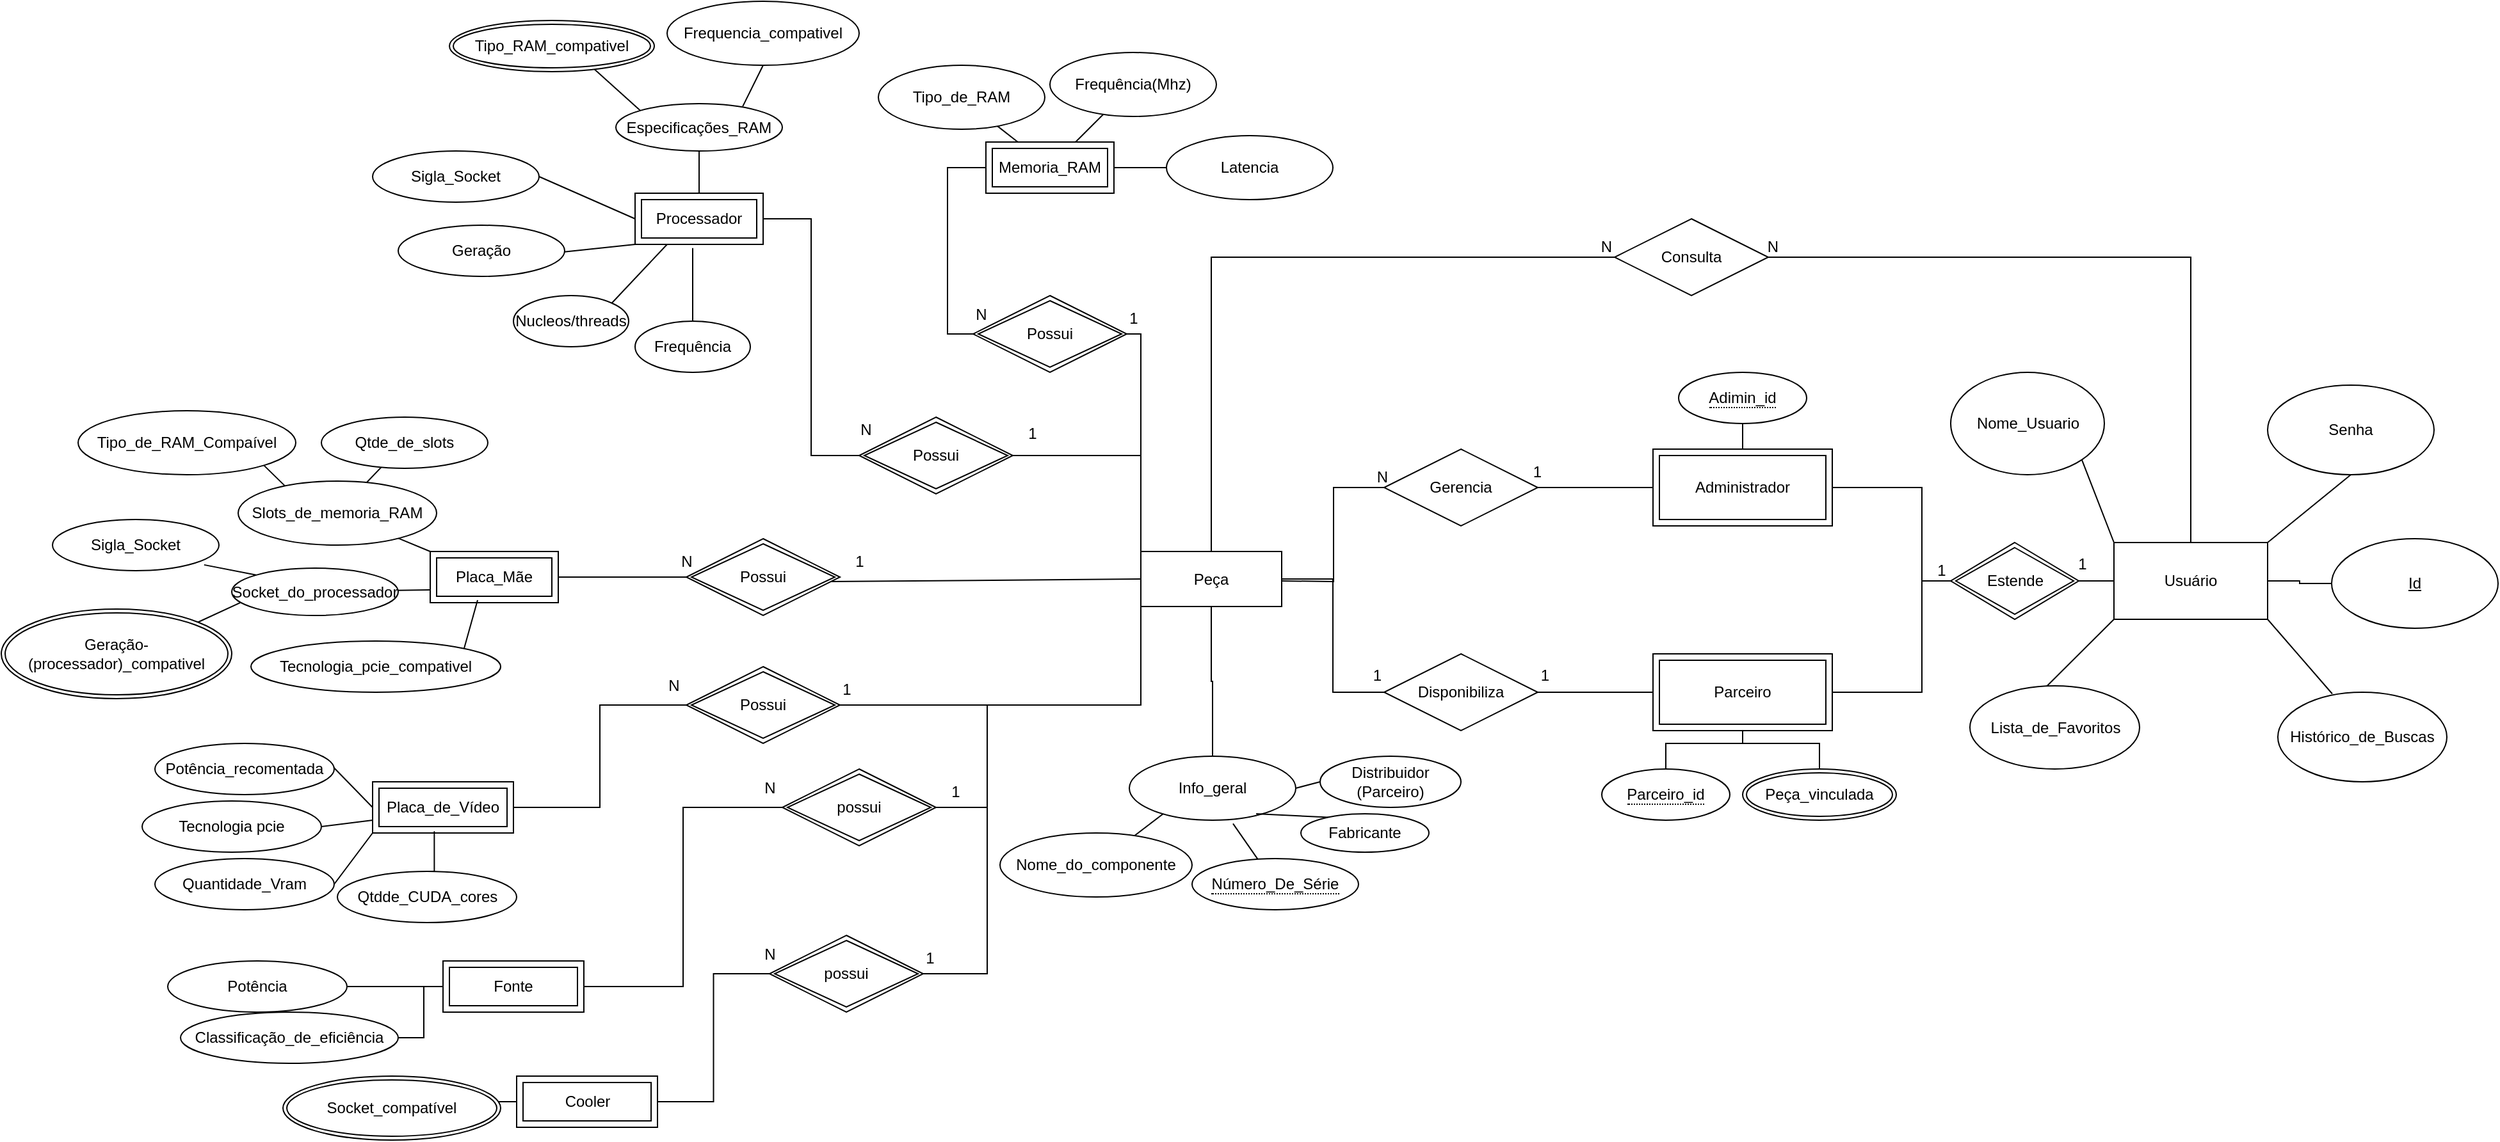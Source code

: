 <mxfile version="22.0.4" type="github">
  <diagram id="R2lEEEUBdFMjLlhIrx00" name="Page-1">
    <mxGraphModel dx="3976" dy="831" grid="1" gridSize="10" guides="1" tooltips="1" connect="1" arrows="1" fold="1" page="1" pageScale="1" pageWidth="850" pageHeight="1100" math="0" shadow="0" extFonts="Permanent Marker^https://fonts.googleapis.com/css?family=Permanent+Marker">
      <root>
        <mxCell id="0" />
        <mxCell id="1" parent="0" />
        <mxCell id="UF5seTAJMqqlBXyWNBbs-2" style="edgeStyle=orthogonalEdgeStyle;rounded=0;orthogonalLoop=1;jettySize=auto;html=1;exitX=1;exitY=0.5;exitDx=0;exitDy=0;entryX=0;entryY=0.5;entryDx=0;entryDy=0;endArrow=none;endFill=0;" edge="1" parent="1" source="LTAQ_SRKEP-H9aSpujnp-1" target="UF5seTAJMqqlBXyWNBbs-1">
          <mxGeometry relative="1" as="geometry" />
        </mxCell>
        <mxCell id="LTAQ_SRKEP-H9aSpujnp-1" value="Usuário" style="rounded=0;whiteSpace=wrap;html=1;" parent="1" vertex="1">
          <mxGeometry x="-430" y="513" width="120" height="60" as="geometry" />
        </mxCell>
        <mxCell id="LTAQ_SRKEP-H9aSpujnp-2" value="Nome_Usuario" style="ellipse;whiteSpace=wrap;html=1;fontStyle=0" parent="1" vertex="1">
          <mxGeometry x="-557.5" y="380" width="120" height="80" as="geometry" />
        </mxCell>
        <mxCell id="LTAQ_SRKEP-H9aSpujnp-3" value="Senha" style="ellipse;whiteSpace=wrap;html=1;" parent="1" vertex="1">
          <mxGeometry x="-310" y="390" width="130" height="70" as="geometry" />
        </mxCell>
        <mxCell id="LTAQ_SRKEP-H9aSpujnp-6" value="" style="endArrow=none;html=1;rounded=0;exitX=0.441;exitY=0.029;exitDx=0;exitDy=0;entryX=0;entryY=1;entryDx=0;entryDy=0;exitPerimeter=0;" parent="1" source="LTAQ_SRKEP-H9aSpujnp-16" target="LTAQ_SRKEP-H9aSpujnp-1" edge="1">
          <mxGeometry width="50" height="50" relative="1" as="geometry">
            <mxPoint x="-490" y="620" as="sourcePoint" />
            <mxPoint x="-430" y="593" as="targetPoint" />
          </mxGeometry>
        </mxCell>
        <mxCell id="LTAQ_SRKEP-H9aSpujnp-7" value="" style="endArrow=none;html=1;rounded=0;entryX=0;entryY=0;entryDx=0;entryDy=0;exitX=1;exitY=1;exitDx=0;exitDy=0;" parent="1" source="LTAQ_SRKEP-H9aSpujnp-2" target="LTAQ_SRKEP-H9aSpujnp-1" edge="1">
          <mxGeometry width="50" height="50" relative="1" as="geometry">
            <mxPoint x="-520" y="553" as="sourcePoint" />
            <mxPoint x="-470" y="503" as="targetPoint" />
          </mxGeometry>
        </mxCell>
        <mxCell id="LTAQ_SRKEP-H9aSpujnp-8" value="" style="endArrow=none;html=1;rounded=0;entryX=0.5;entryY=1;entryDx=0;entryDy=0;exitX=1;exitY=0;exitDx=0;exitDy=0;" parent="1" source="LTAQ_SRKEP-H9aSpujnp-1" target="LTAQ_SRKEP-H9aSpujnp-3" edge="1">
          <mxGeometry width="50" height="50" relative="1" as="geometry">
            <mxPoint x="-310" y="513" as="sourcePoint" />
            <mxPoint x="-260" y="463" as="targetPoint" />
          </mxGeometry>
        </mxCell>
        <mxCell id="LTAQ_SRKEP-H9aSpujnp-9" value="" style="endArrow=none;html=1;rounded=0;entryX=1;entryY=1;entryDx=0;entryDy=0;exitX=0.322;exitY=0.018;exitDx=0;exitDy=0;exitPerimeter=0;" parent="1" source="LTAQ_SRKEP-H9aSpujnp-18" target="LTAQ_SRKEP-H9aSpujnp-1" edge="1">
          <mxGeometry width="50" height="50" relative="1" as="geometry">
            <mxPoint x="-250" y="625" as="sourcePoint" />
            <mxPoint x="-230" y="563" as="targetPoint" />
          </mxGeometry>
        </mxCell>
        <mxCell id="LTAQ_SRKEP-H9aSpujnp-16" value="Lista_de_Favoritos" style="ellipse;whiteSpace=wrap;html=1;" parent="1" vertex="1">
          <mxGeometry x="-542.5" y="625" width="132.5" height="65" as="geometry" />
        </mxCell>
        <mxCell id="LTAQ_SRKEP-H9aSpujnp-18" value="Histórico_de_Buscas" style="ellipse;whiteSpace=wrap;html=1;" parent="1" vertex="1">
          <mxGeometry x="-302" y="630" width="132" height="70" as="geometry" />
        </mxCell>
        <mxCell id="LTAQ_SRKEP-H9aSpujnp-20" value="" style="endArrow=none;html=1;rounded=0;exitX=1;exitY=0.5;exitDx=0;exitDy=0;entryX=0;entryY=0.5;entryDx=0;entryDy=0;edgeStyle=orthogonalEdgeStyle;" parent="1" source="LTAQ_SRKEP-H9aSpujnp-23" target="LTAQ_SRKEP-H9aSpujnp-1" edge="1">
          <mxGeometry width="50" height="50" relative="1" as="geometry">
            <mxPoint x="-510.0" y="543.0" as="sourcePoint" />
            <mxPoint x="-460" y="533" as="targetPoint" />
            <Array as="points">
              <mxPoint x="-580" y="470" />
              <mxPoint x="-580" y="543" />
            </Array>
          </mxGeometry>
        </mxCell>
        <mxCell id="LTAQ_SRKEP-H9aSpujnp-23" value="Administrador" style="shape=ext;margin=3;double=1;whiteSpace=wrap;html=1;align=center;" parent="1" vertex="1">
          <mxGeometry x="-790" y="440" width="140" height="60" as="geometry" />
        </mxCell>
        <mxCell id="LTAQ_SRKEP-H9aSpujnp-25" value="" style="endArrow=none;html=1;rounded=0;exitX=0;exitY=0.5;exitDx=0;exitDy=0;edgeStyle=orthogonalEdgeStyle;" parent="1" source="waNpeRLkHKdOiJPTRnsB-4" target="LTAQ_SRKEP-H9aSpujnp-24" edge="1">
          <mxGeometry width="50" height="50" relative="1" as="geometry">
            <mxPoint x="-310" y="543" as="sourcePoint" />
            <mxPoint x="-210" y="543" as="targetPoint" />
            <Array as="points">
              <mxPoint x="-580" y="543" />
              <mxPoint x="-580" y="630" />
            </Array>
          </mxGeometry>
        </mxCell>
        <mxCell id="LTAQ_SRKEP-H9aSpujnp-24" value="Parceiro" style="shape=ext;margin=3;double=1;whiteSpace=wrap;html=1;align=center;" parent="1" vertex="1">
          <mxGeometry x="-790" y="600" width="140" height="60" as="geometry" />
        </mxCell>
        <mxCell id="4MAnxMVnoImmJo_8xee9-1" value="Gerencia" style="shape=rhombus;perimeter=rhombusPerimeter;whiteSpace=wrap;html=1;align=center;" parent="1" vertex="1">
          <mxGeometry x="-1000" y="440" width="120" height="60" as="geometry" />
        </mxCell>
        <mxCell id="4MAnxMVnoImmJo_8xee9-2" value="" style="endArrow=none;html=1;rounded=0;exitX=0;exitY=0.5;exitDx=0;exitDy=0;entryX=1;entryY=0.5;entryDx=0;entryDy=0;" parent="1" source="LTAQ_SRKEP-H9aSpujnp-23" target="4MAnxMVnoImmJo_8xee9-1" edge="1">
          <mxGeometry relative="1" as="geometry">
            <mxPoint x="-880" y="477" as="sourcePoint" />
            <mxPoint x="-830" y="437" as="targetPoint" />
          </mxGeometry>
        </mxCell>
        <mxCell id="4MAnxMVnoImmJo_8xee9-3" value="1" style="resizable=0;html=1;whiteSpace=wrap;align=right;verticalAlign=bottom;" parent="4MAnxMVnoImmJo_8xee9-2" connectable="0" vertex="1">
          <mxGeometry x="1" relative="1" as="geometry">
            <mxPoint x="4" y="-4" as="offset" />
          </mxGeometry>
        </mxCell>
        <mxCell id="4MAnxMVnoImmJo_8xee9-4" value="" style="endArrow=none;html=1;rounded=0;entryX=0;entryY=0.5;entryDx=0;entryDy=0;edgeStyle=orthogonalEdgeStyle;" parent="1" target="4MAnxMVnoImmJo_8xee9-1" edge="1">
          <mxGeometry relative="1" as="geometry">
            <mxPoint x="-1080" y="543" as="sourcePoint" />
            <mxPoint x="-1000" y="542.66" as="targetPoint" />
          </mxGeometry>
        </mxCell>
        <mxCell id="4MAnxMVnoImmJo_8xee9-5" value="N" style="resizable=0;html=1;whiteSpace=wrap;align=right;verticalAlign=bottom;" parent="4MAnxMVnoImmJo_8xee9-4" connectable="0" vertex="1">
          <mxGeometry x="1" relative="1" as="geometry">
            <mxPoint x="5" as="offset" />
          </mxGeometry>
        </mxCell>
        <mxCell id="4MAnxMVnoImmJo_8xee9-6" value="Peça" style="whiteSpace=wrap;html=1;align=center;" parent="1" vertex="1">
          <mxGeometry x="-1190" y="520" width="110" height="43" as="geometry" />
        </mxCell>
        <mxCell id="oYfXPeK7zLLB6C0x6cgN-30" style="rounded=0;orthogonalLoop=1;jettySize=auto;html=1;endArrow=none;endFill=0;exitX=0;exitY=0.75;exitDx=0;exitDy=0;" parent="1" source="oYfXPeK7zLLB6C0x6cgN-4" target="oYfXPeK7zLLB6C0x6cgN-29" edge="1">
          <mxGeometry relative="1" as="geometry">
            <mxPoint x="-1750" y="550" as="sourcePoint" />
          </mxGeometry>
        </mxCell>
        <mxCell id="oYfXPeK7zLLB6C0x6cgN-33" style="rounded=0;orthogonalLoop=1;jettySize=auto;html=1;exitX=0;exitY=0;exitDx=0;exitDy=0;endArrow=none;endFill=0;" parent="1" source="oYfXPeK7zLLB6C0x6cgN-4" target="oYfXPeK7zLLB6C0x6cgN-25" edge="1">
          <mxGeometry relative="1" as="geometry" />
        </mxCell>
        <mxCell id="oYfXPeK7zLLB6C0x6cgN-4" value="Placa_Mãe" style="shape=ext;margin=3;double=1;whiteSpace=wrap;html=1;align=center;" parent="1" vertex="1">
          <mxGeometry x="-1745" y="520" width="100" height="40" as="geometry" />
        </mxCell>
        <mxCell id="4MAnxMVnoImmJo_8xee9-8" value="" style="endArrow=none;html=1;rounded=0;entryX=0.929;entryY=0.559;entryDx=0;entryDy=0;exitX=0;exitY=0.5;exitDx=0;exitDy=0;entryPerimeter=0;" parent="1" source="4MAnxMVnoImmJo_8xee9-6" target="oYfXPeK7zLLB6C0x6cgN-41" edge="1">
          <mxGeometry relative="1" as="geometry">
            <mxPoint x="-1260" y="640" as="sourcePoint" />
            <mxPoint x="-1260.01" y="543" as="targetPoint" />
          </mxGeometry>
        </mxCell>
        <mxCell id="oYfXPeK7zLLB6C0x6cgN-47" style="rounded=0;orthogonalLoop=1;jettySize=auto;html=1;exitX=1;exitY=1;exitDx=0;exitDy=0;entryX=0.237;entryY=0.079;entryDx=0;entryDy=0;entryPerimeter=0;endArrow=none;endFill=0;" parent="1" source="oYfXPeK7zLLB6C0x6cgN-6" target="oYfXPeK7zLLB6C0x6cgN-25" edge="1">
          <mxGeometry relative="1" as="geometry" />
        </mxCell>
        <mxCell id="oYfXPeK7zLLB6C0x6cgN-6" value="Tipo_de_RAM_Compaível" style="ellipse;whiteSpace=wrap;html=1;align=center;" parent="1" vertex="1">
          <mxGeometry x="-2020" y="410" width="170" height="50" as="geometry" />
        </mxCell>
        <mxCell id="oYfXPeK7zLLB6C0x6cgN-32" style="rounded=0;orthogonalLoop=1;jettySize=auto;html=1;exitX=0.911;exitY=0.886;exitDx=0;exitDy=0;entryX=0;entryY=0;entryDx=0;entryDy=0;endArrow=none;endFill=0;exitPerimeter=0;" parent="1" source="oYfXPeK7zLLB6C0x6cgN-44" target="oYfXPeK7zLLB6C0x6cgN-29" edge="1">
          <mxGeometry relative="1" as="geometry">
            <mxPoint x="-1877.5" y="503" as="sourcePoint" />
          </mxGeometry>
        </mxCell>
        <mxCell id="oYfXPeK7zLLB6C0x6cgN-78" style="rounded=0;orthogonalLoop=1;jettySize=auto;html=1;exitX=1;exitY=0;exitDx=0;exitDy=0;entryX=0.073;entryY=0.695;entryDx=0;entryDy=0;entryPerimeter=0;endArrow=none;endFill=0;" parent="1" source="oYfXPeK7zLLB6C0x6cgN-15" target="oYfXPeK7zLLB6C0x6cgN-29" edge="1">
          <mxGeometry relative="1" as="geometry" />
        </mxCell>
        <mxCell id="oYfXPeK7zLLB6C0x6cgN-15" value="Geração-(processador)_compativel" style="ellipse;shape=doubleEllipse;margin=3;whiteSpace=wrap;html=1;align=center;" parent="1" vertex="1">
          <mxGeometry x="-2080" y="565" width="180" height="70" as="geometry" />
        </mxCell>
        <mxCell id="oYfXPeK7zLLB6C0x6cgN-19" style="rounded=0;orthogonalLoop=1;jettySize=auto;html=1;entryX=0.254;entryY=0.8;entryDx=0;entryDy=0;entryPerimeter=0;endArrow=none;endFill=0;" parent="1" source="oYfXPeK7zLLB6C0x6cgN-16" target="oYfXPeK7zLLB6C0x6cgN-55" edge="1">
          <mxGeometry relative="1" as="geometry">
            <mxPoint x="-1496" y="700" as="sourcePoint" />
          </mxGeometry>
        </mxCell>
        <mxCell id="oYfXPeK7zLLB6C0x6cgN-16" value="Nome_do_componente" style="ellipse;whiteSpace=wrap;html=1;align=center;" parent="1" vertex="1">
          <mxGeometry x="-1300" y="740" width="150" height="50" as="geometry" />
        </mxCell>
        <mxCell id="oYfXPeK7zLLB6C0x6cgN-28" value="" style="rounded=0;orthogonalLoop=1;jettySize=auto;html=1;endArrow=none;endFill=0;" parent="1" source="oYfXPeK7zLLB6C0x6cgN-17" target="oYfXPeK7zLLB6C0x6cgN-25" edge="1">
          <mxGeometry relative="1" as="geometry" />
        </mxCell>
        <mxCell id="oYfXPeK7zLLB6C0x6cgN-17" value="Qtde_de_slots" style="ellipse;whiteSpace=wrap;html=1;align=center;" parent="1" vertex="1">
          <mxGeometry x="-1830" y="415" width="130" height="40" as="geometry" />
        </mxCell>
        <mxCell id="oYfXPeK7zLLB6C0x6cgN-25" value="Slots_de_memoria_RAM" style="ellipse;whiteSpace=wrap;html=1;" parent="1" vertex="1">
          <mxGeometry x="-1895" y="465" width="155" height="50" as="geometry" />
        </mxCell>
        <mxCell id="oYfXPeK7zLLB6C0x6cgN-29" value="Socket_do_processador" style="ellipse;whiteSpace=wrap;html=1;align=center;" parent="1" vertex="1">
          <mxGeometry x="-1900" y="533" width="130" height="37" as="geometry" />
        </mxCell>
        <mxCell id="oYfXPeK7zLLB6C0x6cgN-37" style="rounded=0;orthogonalLoop=1;jettySize=auto;html=1;exitX=0;exitY=0.5;exitDx=0;exitDy=0;entryX=1;entryY=0.5;entryDx=0;entryDy=0;endArrow=none;endFill=0;" parent="1" source="oYfXPeK7zLLB6C0x6cgN-41" target="oYfXPeK7zLLB6C0x6cgN-4" edge="1">
          <mxGeometry relative="1" as="geometry">
            <mxPoint x="-1380" y="540" as="sourcePoint" />
          </mxGeometry>
        </mxCell>
        <mxCell id="oYfXPeK7zLLB6C0x6cgN-39" value="N&lt;br&gt;" style="text;html=1;align=center;verticalAlign=middle;resizable=0;points=[];autosize=1;strokeColor=none;fillColor=none;" parent="1" vertex="1">
          <mxGeometry x="-1560" y="513" width="30" height="30" as="geometry" />
        </mxCell>
        <mxCell id="oYfXPeK7zLLB6C0x6cgN-40" value="&lt;br&gt;1" style="text;html=1;align=center;verticalAlign=middle;resizable=0;points=[];autosize=1;strokeColor=none;fillColor=none;" parent="1" vertex="1">
          <mxGeometry x="-1425" y="500" width="30" height="40" as="geometry" />
        </mxCell>
        <mxCell id="oYfXPeK7zLLB6C0x6cgN-41" value="Possui" style="shape=rhombus;double=1;perimeter=rhombusPerimeter;whiteSpace=wrap;html=1;align=center;" parent="1" vertex="1">
          <mxGeometry x="-1545" y="510" width="120" height="60" as="geometry" />
        </mxCell>
        <mxCell id="oYfXPeK7zLLB6C0x6cgN-42" value="Memoria_RAM" style="shape=ext;margin=3;double=1;whiteSpace=wrap;html=1;align=center;" parent="1" vertex="1">
          <mxGeometry x="-1311" y="200" width="100" height="40" as="geometry" />
        </mxCell>
        <mxCell id="oYfXPeK7zLLB6C0x6cgN-44" value="Sigla_Socket" style="ellipse;whiteSpace=wrap;html=1;align=center;" parent="1" vertex="1">
          <mxGeometry x="-2040" y="495" width="130" height="40" as="geometry" />
        </mxCell>
        <mxCell id="oYfXPeK7zLLB6C0x6cgN-49" value="&lt;br&gt;1" style="text;html=1;align=center;verticalAlign=middle;resizable=0;points=[];autosize=1;strokeColor=none;fillColor=none;" parent="1" vertex="1">
          <mxGeometry x="-1211" y="310" width="30" height="40" as="geometry" />
        </mxCell>
        <mxCell id="oYfXPeK7zLLB6C0x6cgN-52" style="rounded=0;orthogonalLoop=1;jettySize=auto;html=1;exitX=1;exitY=0.5;exitDx=0;exitDy=0;endArrow=none;endFill=0;edgeStyle=orthogonalEdgeStyle;entryX=0;entryY=0;entryDx=0;entryDy=0;" parent="1" source="oYfXPeK7zLLB6C0x6cgN-50" target="4MAnxMVnoImmJo_8xee9-6" edge="1">
          <mxGeometry relative="1" as="geometry">
            <mxPoint x="-1190" y="440" as="targetPoint" />
            <Array as="points">
              <mxPoint x="-1190" y="380" />
              <mxPoint x="-1190" y="380" />
            </Array>
          </mxGeometry>
        </mxCell>
        <mxCell id="p8DppHy_yBbBiBC5wIIv-59" style="edgeStyle=orthogonalEdgeStyle;rounded=0;orthogonalLoop=1;jettySize=auto;html=1;exitX=0;exitY=0.5;exitDx=0;exitDy=0;entryX=0;entryY=0.5;entryDx=0;entryDy=0;endArrow=none;endFill=0;" parent="1" source="oYfXPeK7zLLB6C0x6cgN-50" target="oYfXPeK7zLLB6C0x6cgN-42" edge="1">
          <mxGeometry relative="1" as="geometry" />
        </mxCell>
        <mxCell id="oYfXPeK7zLLB6C0x6cgN-50" value="Possui" style="shape=rhombus;double=1;perimeter=rhombusPerimeter;whiteSpace=wrap;html=1;align=center;rotation=0;" parent="1" vertex="1">
          <mxGeometry x="-1321" y="320" width="120" height="60" as="geometry" />
        </mxCell>
        <mxCell id="p8DppHy_yBbBiBC5wIIv-2" style="edgeStyle=orthogonalEdgeStyle;rounded=0;orthogonalLoop=1;jettySize=auto;html=1;exitX=0.5;exitY=0;exitDx=0;exitDy=0;entryX=0.5;entryY=1;entryDx=0;entryDy=0;endArrow=none;endFill=0;" parent="1" source="oYfXPeK7zLLB6C0x6cgN-55" target="4MAnxMVnoImmJo_8xee9-6" edge="1">
          <mxGeometry relative="1" as="geometry" />
        </mxCell>
        <mxCell id="p8DppHy_yBbBiBC5wIIv-90" style="rounded=0;orthogonalLoop=1;jettySize=auto;html=1;exitX=1;exitY=0.5;exitDx=0;exitDy=0;entryX=0;entryY=0.5;entryDx=0;entryDy=0;endArrow=none;endFill=0;" parent="1" source="oYfXPeK7zLLB6C0x6cgN-55" target="p8DppHy_yBbBiBC5wIIv-89" edge="1">
          <mxGeometry relative="1" as="geometry" />
        </mxCell>
        <mxCell id="oYfXPeK7zLLB6C0x6cgN-55" value="Info_geral" style="ellipse;whiteSpace=wrap;html=1;align=center;" parent="1" vertex="1">
          <mxGeometry x="-1199" y="680" width="130" height="50" as="geometry" />
        </mxCell>
        <mxCell id="oYfXPeK7zLLB6C0x6cgN-59" style="rounded=0;orthogonalLoop=1;jettySize=auto;html=1;entryX=0.623;entryY=1.054;entryDx=0;entryDy=0;endArrow=none;endFill=0;entryPerimeter=0;" parent="1" source="oYfXPeK7zLLB6C0x6cgN-58" target="oYfXPeK7zLLB6C0x6cgN-55" edge="1">
          <mxGeometry relative="1" as="geometry" />
        </mxCell>
        <mxCell id="oYfXPeK7zLLB6C0x6cgN-58" value="&lt;span style=&quot;border-bottom: 1px dotted&quot;&gt;Número_De_Série&lt;/span&gt;" style="ellipse;whiteSpace=wrap;html=1;align=center;" parent="1" vertex="1">
          <mxGeometry x="-1150" y="760" width="130" height="40" as="geometry" />
        </mxCell>
        <mxCell id="oYfXPeK7zLLB6C0x6cgN-66" style="rounded=0;orthogonalLoop=1;jettySize=auto;html=1;endArrow=none;endFill=0;" parent="1" source="oYfXPeK7zLLB6C0x6cgN-60" target="oYfXPeK7zLLB6C0x6cgN-42" edge="1">
          <mxGeometry relative="1" as="geometry" />
        </mxCell>
        <mxCell id="oYfXPeK7zLLB6C0x6cgN-60" value="Frequência(Mhz)" style="ellipse;whiteSpace=wrap;html=1;align=center;" parent="1" vertex="1">
          <mxGeometry x="-1261" y="130" width="130" height="50" as="geometry" />
        </mxCell>
        <mxCell id="oYfXPeK7zLLB6C0x6cgN-68" style="rounded=0;orthogonalLoop=1;jettySize=auto;html=1;exitX=0.27;exitY=0.1;exitDx=0;exitDy=0;entryX=0.762;entryY=0.9;entryDx=0;entryDy=0;entryPerimeter=0;endArrow=none;endFill=0;exitPerimeter=0;" parent="1" source="oYfXPeK7zLLB6C0x6cgN-62" target="oYfXPeK7zLLB6C0x6cgN-55" edge="1">
          <mxGeometry relative="1" as="geometry" />
        </mxCell>
        <mxCell id="oYfXPeK7zLLB6C0x6cgN-62" value="Fabricante" style="ellipse;whiteSpace=wrap;html=1;align=center;" parent="1" vertex="1">
          <mxGeometry x="-1065" y="725" width="100" height="30" as="geometry" />
        </mxCell>
        <mxCell id="oYfXPeK7zLLB6C0x6cgN-67" value="" style="rounded=0;orthogonalLoop=1;jettySize=auto;html=1;endArrow=none;endFill=0;" parent="1" source="oYfXPeK7zLLB6C0x6cgN-65" target="oYfXPeK7zLLB6C0x6cgN-42" edge="1">
          <mxGeometry relative="1" as="geometry" />
        </mxCell>
        <mxCell id="oYfXPeK7zLLB6C0x6cgN-65" value="Tipo_de_RAM" style="ellipse;whiteSpace=wrap;html=1;align=center;" parent="1" vertex="1">
          <mxGeometry x="-1395" y="140" width="130" height="50" as="geometry" />
        </mxCell>
        <mxCell id="p8DppHy_yBbBiBC5wIIv-6" style="rounded=0;orthogonalLoop=1;jettySize=auto;html=1;exitX=1;exitY=0.5;exitDx=0;exitDy=0;entryX=0;entryY=0;entryDx=0;entryDy=0;endArrow=none;endFill=0;edgeStyle=orthogonalEdgeStyle;" parent="1" source="p8DppHy_yBbBiBC5wIIv-56" target="4MAnxMVnoImmJo_8xee9-6" edge="1">
          <mxGeometry relative="1" as="geometry">
            <mxPoint x="-1293.038" y="360" as="sourcePoint" />
          </mxGeometry>
        </mxCell>
        <mxCell id="p8DppHy_yBbBiBC5wIIv-8" style="rounded=0;orthogonalLoop=1;jettySize=auto;html=1;exitX=1;exitY=0.5;exitDx=0;exitDy=0;entryX=0;entryY=0.5;entryDx=0;entryDy=0;endArrow=none;endFill=0;edgeStyle=orthogonalEdgeStyle;" parent="1" source="p8DppHy_yBbBiBC5wIIv-7" target="p8DppHy_yBbBiBC5wIIv-56" edge="1">
          <mxGeometry relative="1" as="geometry">
            <mxPoint x="-1396.962" y="300" as="targetPoint" />
          </mxGeometry>
        </mxCell>
        <mxCell id="p8DppHy_yBbBiBC5wIIv-7" value="Processador" style="shape=ext;margin=3;double=1;whiteSpace=wrap;html=1;align=center;rotation=0;" parent="1" vertex="1">
          <mxGeometry x="-1585" y="240" width="100" height="40" as="geometry" />
        </mxCell>
        <mxCell id="p8DppHy_yBbBiBC5wIIv-9" value="N" style="text;html=1;align=center;verticalAlign=middle;resizable=0;points=[];autosize=1;strokeColor=none;fillColor=none;" parent="1" vertex="1">
          <mxGeometry x="-1420" y="410" width="30" height="30" as="geometry" />
        </mxCell>
        <mxCell id="p8DppHy_yBbBiBC5wIIv-10" value="&lt;br&gt;1" style="text;html=1;align=center;verticalAlign=middle;resizable=0;points=[];autosize=1;strokeColor=none;fillColor=none;" parent="1" vertex="1">
          <mxGeometry x="-1290" y="400" width="30" height="40" as="geometry" />
        </mxCell>
        <mxCell id="p8DppHy_yBbBiBC5wIIv-11" style="rounded=0;orthogonalLoop=1;jettySize=auto;html=1;endArrow=none;endFill=0;exitX=0;exitY=0.5;exitDx=0;exitDy=0;entryX=1;entryY=0.5;entryDx=0;entryDy=0;" parent="1" source="p8DppHy_yBbBiBC5wIIv-7" target="p8DppHy_yBbBiBC5wIIv-17" edge="1">
          <mxGeometry relative="1" as="geometry">
            <mxPoint x="-1585" y="225" as="sourcePoint" />
            <mxPoint x="-1635.144" y="241.114" as="targetPoint" />
          </mxGeometry>
        </mxCell>
        <mxCell id="p8DppHy_yBbBiBC5wIIv-14" style="rounded=0;orthogonalLoop=1;jettySize=auto;html=1;exitX=1;exitY=0;exitDx=0;exitDy=0;entryX=0;entryY=1;entryDx=0;entryDy=0;endArrow=none;endFill=0;" parent="1" target="p8DppHy_yBbBiBC5wIIv-7" edge="1">
          <mxGeometry relative="1" as="geometry">
            <mxPoint x="-1640.503" y="285.858" as="sourcePoint" />
            <mxPoint x="-1730.51" y="233.715" as="targetPoint" />
          </mxGeometry>
        </mxCell>
        <mxCell id="p8DppHy_yBbBiBC5wIIv-17" value="Sigla_Socket" style="ellipse;whiteSpace=wrap;html=1;align=center;" parent="1" vertex="1">
          <mxGeometry x="-1790" y="207" width="130" height="40" as="geometry" />
        </mxCell>
        <mxCell id="p8DppHy_yBbBiBC5wIIv-22" style="rounded=0;orthogonalLoop=1;jettySize=auto;html=1;exitX=0.5;exitY=1;exitDx=0;exitDy=0;entryX=0.5;entryY=0;entryDx=0;entryDy=0;endArrow=none;endFill=0;" parent="1" source="p8DppHy_yBbBiBC5wIIv-20" target="p8DppHy_yBbBiBC5wIIv-7" edge="1">
          <mxGeometry relative="1" as="geometry" />
        </mxCell>
        <mxCell id="p8DppHy_yBbBiBC5wIIv-23" style="rounded=0;orthogonalLoop=1;jettySize=auto;html=1;exitX=0;exitY=0;exitDx=0;exitDy=0;entryX=0.7;entryY=0.925;entryDx=0;entryDy=0;endArrow=none;endFill=0;entryPerimeter=0;" parent="1" source="p8DppHy_yBbBiBC5wIIv-20" target="p8DppHy_yBbBiBC5wIIv-24" edge="1">
          <mxGeometry relative="1" as="geometry">
            <mxPoint x="-1615" y="140" as="targetPoint" />
          </mxGeometry>
        </mxCell>
        <mxCell id="p8DppHy_yBbBiBC5wIIv-20" value="Especificações_RAM" style="ellipse;whiteSpace=wrap;html=1;align=center;" parent="1" vertex="1">
          <mxGeometry x="-1600" y="170" width="130" height="37" as="geometry" />
        </mxCell>
        <mxCell id="p8DppHy_yBbBiBC5wIIv-24" value="Tipo_RAM_compativel" style="ellipse;shape=doubleEllipse;margin=3;whiteSpace=wrap;html=1;align=center;" parent="1" vertex="1">
          <mxGeometry x="-1730" y="105" width="160" height="40" as="geometry" />
        </mxCell>
        <mxCell id="p8DppHy_yBbBiBC5wIIv-27" style="rounded=0;orthogonalLoop=1;jettySize=auto;html=1;exitX=0.5;exitY=1;exitDx=0;exitDy=0;entryX=0.762;entryY=0.059;entryDx=0;entryDy=0;entryPerimeter=0;endArrow=none;endFill=0;" parent="1" source="p8DppHy_yBbBiBC5wIIv-26" target="p8DppHy_yBbBiBC5wIIv-20" edge="1">
          <mxGeometry relative="1" as="geometry" />
        </mxCell>
        <mxCell id="p8DppHy_yBbBiBC5wIIv-26" value="Frequencia_compativel" style="ellipse;whiteSpace=wrap;html=1;align=center;" parent="1" vertex="1">
          <mxGeometry x="-1560" y="90" width="150" height="50" as="geometry" />
        </mxCell>
        <mxCell id="p8DppHy_yBbBiBC5wIIv-29" value="Geração" style="ellipse;whiteSpace=wrap;html=1;align=center;" parent="1" vertex="1">
          <mxGeometry x="-1770" y="265" width="130" height="40" as="geometry" />
        </mxCell>
        <mxCell id="p8DppHy_yBbBiBC5wIIv-31" value="Placa_de_Vídeo" style="shape=ext;margin=3;double=1;whiteSpace=wrap;html=1;align=center;" parent="1" vertex="1">
          <mxGeometry x="-1790" y="700" width="110" height="40" as="geometry" />
        </mxCell>
        <mxCell id="p8DppHy_yBbBiBC5wIIv-33" style="edgeStyle=orthogonalEdgeStyle;rounded=0;orthogonalLoop=1;jettySize=auto;html=1;exitX=1;exitY=0.5;exitDx=0;exitDy=0;entryX=0;entryY=1;entryDx=0;entryDy=0;endArrow=none;endFill=0;" parent="1" source="p8DppHy_yBbBiBC5wIIv-32" target="4MAnxMVnoImmJo_8xee9-6" edge="1">
          <mxGeometry relative="1" as="geometry" />
        </mxCell>
        <mxCell id="p8DppHy_yBbBiBC5wIIv-37" style="edgeStyle=orthogonalEdgeStyle;rounded=0;orthogonalLoop=1;jettySize=auto;html=1;exitX=0;exitY=0.5;exitDx=0;exitDy=0;entryX=1;entryY=0.5;entryDx=0;entryDy=0;endArrow=none;endFill=0;" parent="1" source="p8DppHy_yBbBiBC5wIIv-32" target="p8DppHy_yBbBiBC5wIIv-31" edge="1">
          <mxGeometry relative="1" as="geometry" />
        </mxCell>
        <mxCell id="p8DppHy_yBbBiBC5wIIv-32" value="Possui" style="shape=rhombus;double=1;perimeter=rhombusPerimeter;whiteSpace=wrap;html=1;align=center;" parent="1" vertex="1">
          <mxGeometry x="-1545" y="610" width="120" height="60" as="geometry" />
        </mxCell>
        <mxCell id="p8DppHy_yBbBiBC5wIIv-34" value="N&lt;br&gt;" style="text;html=1;align=center;verticalAlign=middle;resizable=0;points=[];autosize=1;strokeColor=none;fillColor=none;" parent="1" vertex="1">
          <mxGeometry x="-1570" y="610" width="30" height="30" as="geometry" />
        </mxCell>
        <mxCell id="p8DppHy_yBbBiBC5wIIv-35" value="&lt;br&gt;1" style="text;html=1;align=center;verticalAlign=middle;resizable=0;points=[];autosize=1;strokeColor=none;fillColor=none;" parent="1" vertex="1">
          <mxGeometry x="-1435" y="600" width="30" height="40" as="geometry" />
        </mxCell>
        <mxCell id="p8DppHy_yBbBiBC5wIIv-39" style="rounded=0;orthogonalLoop=1;jettySize=auto;html=1;exitX=0.936;exitY=0.25;exitDx=0;exitDy=0;entryX=0;entryY=0.5;entryDx=0;entryDy=0;endArrow=none;endFill=0;exitPerimeter=0;" parent="1" source="p8DppHy_yBbBiBC5wIIv-38" target="p8DppHy_yBbBiBC5wIIv-31" edge="1">
          <mxGeometry relative="1" as="geometry" />
        </mxCell>
        <mxCell id="p8DppHy_yBbBiBC5wIIv-38" value="Potência_recomentada" style="ellipse;whiteSpace=wrap;html=1;align=center;" parent="1" vertex="1">
          <mxGeometry x="-1960" y="670" width="140" height="40" as="geometry" />
        </mxCell>
        <mxCell id="p8DppHy_yBbBiBC5wIIv-43" style="rounded=0;orthogonalLoop=1;jettySize=auto;html=1;exitX=1;exitY=0;exitDx=0;exitDy=0;entryX=0.37;entryY=0.95;entryDx=0;entryDy=0;entryPerimeter=0;endArrow=none;endFill=0;" parent="1" source="p8DppHy_yBbBiBC5wIIv-42" target="oYfXPeK7zLLB6C0x6cgN-4" edge="1">
          <mxGeometry relative="1" as="geometry" />
        </mxCell>
        <mxCell id="p8DppHy_yBbBiBC5wIIv-42" value="Tecnologia_pcie_compativel" style="ellipse;whiteSpace=wrap;html=1;align=center;" parent="1" vertex="1">
          <mxGeometry x="-1885" y="590" width="195" height="40" as="geometry" />
        </mxCell>
        <mxCell id="p8DppHy_yBbBiBC5wIIv-45" style="rounded=0;orthogonalLoop=1;jettySize=auto;html=1;entryX=0;entryY=0.75;entryDx=0;entryDy=0;endArrow=none;endFill=0;exitX=1;exitY=0.5;exitDx=0;exitDy=0;" parent="1" source="p8DppHy_yBbBiBC5wIIv-44" target="p8DppHy_yBbBiBC5wIIv-31" edge="1">
          <mxGeometry relative="1" as="geometry">
            <mxPoint x="-1740" y="765" as="sourcePoint" />
          </mxGeometry>
        </mxCell>
        <mxCell id="p8DppHy_yBbBiBC5wIIv-44" value="Tecnologia pcie" style="ellipse;whiteSpace=wrap;html=1;align=center;" parent="1" vertex="1">
          <mxGeometry x="-1970" y="715" width="140" height="40" as="geometry" />
        </mxCell>
        <mxCell id="p8DppHy_yBbBiBC5wIIv-47" value="Fonte" style="shape=ext;margin=3;double=1;whiteSpace=wrap;html=1;align=center;" parent="1" vertex="1">
          <mxGeometry x="-1735" y="840" width="110" height="40" as="geometry" />
        </mxCell>
        <mxCell id="p8DppHy_yBbBiBC5wIIv-49" style="edgeStyle=orthogonalEdgeStyle;rounded=0;orthogonalLoop=1;jettySize=auto;html=1;exitX=1;exitY=0.5;exitDx=0;exitDy=0;endArrow=none;endFill=0;" parent="1" source="p8DppHy_yBbBiBC5wIIv-48" edge="1">
          <mxGeometry relative="1" as="geometry">
            <mxPoint x="-1190" y="560" as="targetPoint" />
            <Array as="points">
              <mxPoint x="-1310" y="720" />
              <mxPoint x="-1310" y="640" />
              <mxPoint x="-1190" y="640" />
            </Array>
          </mxGeometry>
        </mxCell>
        <mxCell id="p8DppHy_yBbBiBC5wIIv-51" style="edgeStyle=orthogonalEdgeStyle;rounded=0;orthogonalLoop=1;jettySize=auto;html=1;exitX=0;exitY=0.5;exitDx=0;exitDy=0;entryX=1;entryY=0.5;entryDx=0;entryDy=0;endArrow=none;endFill=0;" parent="1" source="p8DppHy_yBbBiBC5wIIv-48" target="p8DppHy_yBbBiBC5wIIv-47" edge="1">
          <mxGeometry relative="1" as="geometry" />
        </mxCell>
        <mxCell id="p8DppHy_yBbBiBC5wIIv-48" value="possui" style="shape=rhombus;double=1;perimeter=rhombusPerimeter;whiteSpace=wrap;html=1;align=center;rotation=0;" parent="1" vertex="1">
          <mxGeometry x="-1470" y="690" width="120" height="60" as="geometry" />
        </mxCell>
        <mxCell id="p8DppHy_yBbBiBC5wIIv-50" value="&lt;br&gt;1" style="text;html=1;align=center;verticalAlign=middle;resizable=0;points=[];autosize=1;strokeColor=none;fillColor=none;" parent="1" vertex="1">
          <mxGeometry x="-1350" y="680" width="30" height="40" as="geometry" />
        </mxCell>
        <mxCell id="p8DppHy_yBbBiBC5wIIv-52" value="N&lt;br&gt;" style="text;html=1;align=center;verticalAlign=middle;resizable=0;points=[];autosize=1;strokeColor=none;fillColor=none;" parent="1" vertex="1">
          <mxGeometry x="-1495" y="690" width="30" height="30" as="geometry" />
        </mxCell>
        <mxCell id="p8DppHy_yBbBiBC5wIIv-54" style="edgeStyle=orthogonalEdgeStyle;rounded=0;orthogonalLoop=1;jettySize=auto;html=1;exitX=1;exitY=0.5;exitDx=0;exitDy=0;entryX=0;entryY=0.5;entryDx=0;entryDy=0;endArrow=none;endFill=0;" parent="1" source="p8DppHy_yBbBiBC5wIIv-53" target="p8DppHy_yBbBiBC5wIIv-47" edge="1">
          <mxGeometry relative="1" as="geometry" />
        </mxCell>
        <mxCell id="p8DppHy_yBbBiBC5wIIv-53" value="Potência" style="ellipse;whiteSpace=wrap;html=1;align=center;" parent="1" vertex="1">
          <mxGeometry x="-1950" y="840" width="140" height="40" as="geometry" />
        </mxCell>
        <mxCell id="p8DppHy_yBbBiBC5wIIv-56" value="Possui" style="shape=rhombus;double=1;perimeter=rhombusPerimeter;whiteSpace=wrap;html=1;align=center;" parent="1" vertex="1">
          <mxGeometry x="-1410" y="415" width="120" height="60" as="geometry" />
        </mxCell>
        <mxCell id="oYfXPeK7zLLB6C0x6cgN-53" value="N" style="text;html=1;align=center;verticalAlign=middle;resizable=0;points=[];autosize=1;strokeColor=none;fillColor=none;" parent="1" vertex="1">
          <mxGeometry x="-1330" y="320" width="30" height="30" as="geometry" />
        </mxCell>
        <mxCell id="p8DppHy_yBbBiBC5wIIv-60" value="Cooler" style="shape=ext;margin=3;double=1;whiteSpace=wrap;html=1;align=center;" parent="1" vertex="1">
          <mxGeometry x="-1677.5" y="930" width="110" height="40" as="geometry" />
        </mxCell>
        <mxCell id="p8DppHy_yBbBiBC5wIIv-62" style="edgeStyle=orthogonalEdgeStyle;rounded=0;orthogonalLoop=1;jettySize=auto;html=1;exitX=1;exitY=0;exitDx=0;exitDy=0;entryX=0;entryY=0.5;entryDx=0;entryDy=0;endArrow=none;endFill=0;" parent="1" target="p8DppHy_yBbBiBC5wIIv-60" edge="1">
          <mxGeometry relative="1" as="geometry">
            <mxPoint x="-1710.645" y="945.817" as="sourcePoint" />
            <Array as="points">
              <mxPoint x="-1702.5" y="950" />
            </Array>
          </mxGeometry>
        </mxCell>
        <mxCell id="p8DppHy_yBbBiBC5wIIv-64" style="edgeStyle=orthogonalEdgeStyle;rounded=0;orthogonalLoop=1;jettySize=auto;html=1;exitX=1;exitY=0.5;exitDx=0;exitDy=0;entryX=0;entryY=1;entryDx=0;entryDy=0;endArrow=none;endFill=0;" parent="1" source="p8DppHy_yBbBiBC5wIIv-63" target="4MAnxMVnoImmJo_8xee9-6" edge="1">
          <mxGeometry relative="1" as="geometry">
            <Array as="points">
              <mxPoint x="-1310" y="850" />
              <mxPoint x="-1310" y="640" />
              <mxPoint x="-1190" y="640" />
            </Array>
          </mxGeometry>
        </mxCell>
        <mxCell id="p8DppHy_yBbBiBC5wIIv-65" style="edgeStyle=orthogonalEdgeStyle;rounded=0;orthogonalLoop=1;jettySize=auto;html=1;exitX=0;exitY=0.5;exitDx=0;exitDy=0;entryX=1;entryY=0.5;entryDx=0;entryDy=0;endArrow=none;endFill=0;" parent="1" source="p8DppHy_yBbBiBC5wIIv-63" target="p8DppHy_yBbBiBC5wIIv-60" edge="1">
          <mxGeometry relative="1" as="geometry" />
        </mxCell>
        <mxCell id="p8DppHy_yBbBiBC5wIIv-63" value="possui" style="shape=rhombus;double=1;perimeter=rhombusPerimeter;whiteSpace=wrap;html=1;align=center;rotation=0;" parent="1" vertex="1">
          <mxGeometry x="-1480" y="820" width="120" height="60" as="geometry" />
        </mxCell>
        <mxCell id="p8DppHy_yBbBiBC5wIIv-66" value="N&lt;br&gt;" style="text;html=1;align=center;verticalAlign=middle;resizable=0;points=[];autosize=1;strokeColor=none;fillColor=none;" parent="1" vertex="1">
          <mxGeometry x="-1495" y="820" width="30" height="30" as="geometry" />
        </mxCell>
        <mxCell id="p8DppHy_yBbBiBC5wIIv-67" value="&lt;br&gt;1" style="text;html=1;align=center;verticalAlign=middle;resizable=0;points=[];autosize=1;strokeColor=none;fillColor=none;" parent="1" vertex="1">
          <mxGeometry x="-1370" y="810" width="30" height="40" as="geometry" />
        </mxCell>
        <mxCell id="p8DppHy_yBbBiBC5wIIv-69" style="edgeStyle=orthogonalEdgeStyle;rounded=0;orthogonalLoop=1;jettySize=auto;html=1;exitX=1;exitY=0.5;exitDx=0;exitDy=0;entryX=0;entryY=0.5;entryDx=0;entryDy=0;endArrow=none;endFill=0;" parent="1" source="p8DppHy_yBbBiBC5wIIv-68" target="p8DppHy_yBbBiBC5wIIv-47" edge="1">
          <mxGeometry relative="1" as="geometry" />
        </mxCell>
        <mxCell id="p8DppHy_yBbBiBC5wIIv-68" value="Classificação_de_eficiência" style="ellipse;whiteSpace=wrap;html=1;align=center;" parent="1" vertex="1">
          <mxGeometry x="-1940" y="880" width="170" height="40" as="geometry" />
        </mxCell>
        <mxCell id="p8DppHy_yBbBiBC5wIIv-71" style="rounded=0;orthogonalLoop=1;jettySize=auto;html=1;exitX=1;exitY=0.5;exitDx=0;exitDy=0;entryX=0;entryY=1;entryDx=0;entryDy=0;endArrow=none;endFill=0;" parent="1" source="p8DppHy_yBbBiBC5wIIv-70" target="p8DppHy_yBbBiBC5wIIv-31" edge="1">
          <mxGeometry relative="1" as="geometry" />
        </mxCell>
        <mxCell id="p8DppHy_yBbBiBC5wIIv-70" value="Quantidade_Vram" style="ellipse;whiteSpace=wrap;html=1;align=center;" parent="1" vertex="1">
          <mxGeometry x="-1960" y="760" width="140" height="40" as="geometry" />
        </mxCell>
        <mxCell id="p8DppHy_yBbBiBC5wIIv-73" style="edgeStyle=orthogonalEdgeStyle;rounded=0;orthogonalLoop=1;jettySize=auto;html=1;exitX=0.5;exitY=0;exitDx=0;exitDy=0;entryX=0.438;entryY=0.965;entryDx=0;entryDy=0;entryPerimeter=0;endArrow=none;endFill=0;" parent="1" source="p8DppHy_yBbBiBC5wIIv-72" target="p8DppHy_yBbBiBC5wIIv-31" edge="1">
          <mxGeometry relative="1" as="geometry" />
        </mxCell>
        <mxCell id="p8DppHy_yBbBiBC5wIIv-72" value="Qtdde_CUDA_cores" style="ellipse;whiteSpace=wrap;html=1;align=center;" parent="1" vertex="1">
          <mxGeometry x="-1817.5" y="770" width="140" height="40" as="geometry" />
        </mxCell>
        <mxCell id="p8DppHy_yBbBiBC5wIIv-80" style="rounded=0;orthogonalLoop=1;jettySize=auto;html=1;exitX=1;exitY=0;exitDx=0;exitDy=0;entryX=0.25;entryY=1;entryDx=0;entryDy=0;endArrow=none;endFill=0;" parent="1" source="p8DppHy_yBbBiBC5wIIv-74" target="p8DppHy_yBbBiBC5wIIv-7" edge="1">
          <mxGeometry relative="1" as="geometry" />
        </mxCell>
        <mxCell id="p8DppHy_yBbBiBC5wIIv-74" value="Nucleos/threads" style="ellipse;whiteSpace=wrap;html=1;align=center;" parent="1" vertex="1">
          <mxGeometry x="-1680" y="320" width="90" height="40" as="geometry" />
        </mxCell>
        <mxCell id="p8DppHy_yBbBiBC5wIIv-77" style="edgeStyle=orthogonalEdgeStyle;rounded=0;orthogonalLoop=1;jettySize=auto;html=1;exitX=0.5;exitY=0;exitDx=0;exitDy=0;entryX=0.5;entryY=1;entryDx=0;entryDy=0;endArrow=none;endFill=0;" parent="1" source="p8DppHy_yBbBiBC5wIIv-76" edge="1">
          <mxGeometry relative="1" as="geometry">
            <mxPoint x="-1576.749" y="377.084" as="sourcePoint" />
            <mxPoint x="-1540" y="282.91" as="targetPoint" />
          </mxGeometry>
        </mxCell>
        <mxCell id="p8DppHy_yBbBiBC5wIIv-76" value="Frequência" style="ellipse;whiteSpace=wrap;html=1;align=center;" parent="1" vertex="1">
          <mxGeometry x="-1585" y="340" width="90" height="40" as="geometry" />
        </mxCell>
        <mxCell id="p8DppHy_yBbBiBC5wIIv-79" style="edgeStyle=orthogonalEdgeStyle;rounded=0;orthogonalLoop=1;jettySize=auto;html=1;exitX=0;exitY=0.5;exitDx=0;exitDy=0;entryX=1;entryY=0.5;entryDx=0;entryDy=0;endArrow=none;endFill=0;" parent="1" source="p8DppHy_yBbBiBC5wIIv-78" target="oYfXPeK7zLLB6C0x6cgN-42" edge="1">
          <mxGeometry relative="1" as="geometry" />
        </mxCell>
        <mxCell id="p8DppHy_yBbBiBC5wIIv-78" value="Latencia" style="ellipse;whiteSpace=wrap;html=1;align=center;" parent="1" vertex="1">
          <mxGeometry x="-1170" y="195" width="130" height="50" as="geometry" />
        </mxCell>
        <mxCell id="p8DppHy_yBbBiBC5wIIv-83" value="Socket_compatível" style="ellipse;shape=doubleEllipse;margin=3;whiteSpace=wrap;html=1;align=center;" parent="1" vertex="1">
          <mxGeometry x="-1860" y="930" width="170" height="50" as="geometry" />
        </mxCell>
        <mxCell id="p8DppHy_yBbBiBC5wIIv-85" style="edgeStyle=orthogonalEdgeStyle;rounded=0;orthogonalLoop=1;jettySize=auto;html=1;exitX=1;exitY=0.5;exitDx=0;exitDy=0;entryX=0;entryY=0.5;entryDx=0;entryDy=0;endArrow=none;endFill=0;" parent="1" source="p8DppHy_yBbBiBC5wIIv-84" target="LTAQ_SRKEP-H9aSpujnp-24" edge="1">
          <mxGeometry relative="1" as="geometry" />
        </mxCell>
        <mxCell id="p8DppHy_yBbBiBC5wIIv-86" style="edgeStyle=orthogonalEdgeStyle;rounded=0;orthogonalLoop=1;jettySize=auto;html=1;exitX=0;exitY=0.5;exitDx=0;exitDy=0;entryX=1;entryY=0.5;entryDx=0;entryDy=0;endArrow=none;endFill=0;" parent="1" source="p8DppHy_yBbBiBC5wIIv-84" target="4MAnxMVnoImmJo_8xee9-6" edge="1">
          <mxGeometry relative="1" as="geometry" />
        </mxCell>
        <mxCell id="p8DppHy_yBbBiBC5wIIv-84" value="Disponibiliza" style="shape=rhombus;perimeter=rhombusPerimeter;whiteSpace=wrap;html=1;align=center;" parent="1" vertex="1">
          <mxGeometry x="-1000" y="600" width="120" height="60" as="geometry" />
        </mxCell>
        <mxCell id="p8DppHy_yBbBiBC5wIIv-87" value="1" style="resizable=0;html=1;whiteSpace=wrap;align=right;verticalAlign=bottom;" parent="1" connectable="0" vertex="1">
          <mxGeometry x="-1000.001" y="625.0" as="geometry" />
        </mxCell>
        <mxCell id="p8DppHy_yBbBiBC5wIIv-88" value="1" style="resizable=0;html=1;whiteSpace=wrap;align=right;verticalAlign=bottom;" parent="1" connectable="0" vertex="1">
          <mxGeometry x="-870" y="625" as="geometry" />
        </mxCell>
        <mxCell id="p8DppHy_yBbBiBC5wIIv-89" value="Distribuidor &lt;br&gt;(Parceiro)" style="ellipse;whiteSpace=wrap;html=1;align=center;" parent="1" vertex="1">
          <mxGeometry x="-1050" y="680" width="110" height="40" as="geometry" />
        </mxCell>
        <mxCell id="waNpeRLkHKdOiJPTRnsB-3" value="" style="endArrow=none;html=1;rounded=0;exitX=0;exitY=0.5;exitDx=0;exitDy=0;edgeStyle=orthogonalEdgeStyle;" parent="1" source="LTAQ_SRKEP-H9aSpujnp-1" target="waNpeRLkHKdOiJPTRnsB-2" edge="1">
          <mxGeometry width="50" height="50" relative="1" as="geometry">
            <mxPoint x="-430" y="543" as="sourcePoint" />
            <mxPoint x="-650" y="630" as="targetPoint" />
            <Array as="points" />
          </mxGeometry>
        </mxCell>
        <mxCell id="waNpeRLkHKdOiJPTRnsB-2" value="Estende" style="shape=rhombus;double=1;perimeter=rhombusPerimeter;whiteSpace=wrap;html=1;align=center;" parent="1" vertex="1">
          <mxGeometry x="-557.5" y="513" width="100" height="60" as="geometry" />
        </mxCell>
        <mxCell id="waNpeRLkHKdOiJPTRnsB-4" value="1" style="text;html=1;align=center;verticalAlign=middle;resizable=0;points=[];autosize=1;strokeColor=none;fillColor=none;" parent="1" vertex="1">
          <mxGeometry x="-580" y="520" width="30" height="30" as="geometry" />
        </mxCell>
        <mxCell id="waNpeRLkHKdOiJPTRnsB-6" value="1" style="text;html=1;align=center;verticalAlign=middle;resizable=0;points=[];autosize=1;strokeColor=none;fillColor=none;" parent="1" vertex="1">
          <mxGeometry x="-470" y="515" width="30" height="30" as="geometry" />
        </mxCell>
        <mxCell id="waNpeRLkHKdOiJPTRnsB-8" value="" style="edgeStyle=orthogonalEdgeStyle;rounded=0;orthogonalLoop=1;jettySize=auto;html=1;endArrow=none;endFill=0;" parent="1" source="waNpeRLkHKdOiJPTRnsB-7" target="LTAQ_SRKEP-H9aSpujnp-23" edge="1">
          <mxGeometry relative="1" as="geometry" />
        </mxCell>
        <mxCell id="waNpeRLkHKdOiJPTRnsB-7" value="&lt;span style=&quot;border-bottom: 1px dotted&quot;&gt;Adimin_id&lt;/span&gt;" style="ellipse;whiteSpace=wrap;html=1;align=center;" parent="1" vertex="1">
          <mxGeometry x="-770" y="380" width="100" height="40" as="geometry" />
        </mxCell>
        <mxCell id="waNpeRLkHKdOiJPTRnsB-10" style="edgeStyle=orthogonalEdgeStyle;rounded=0;orthogonalLoop=1;jettySize=auto;html=1;exitX=0.5;exitY=0;exitDx=0;exitDy=0;entryX=0.5;entryY=1;entryDx=0;entryDy=0;endArrow=none;endFill=0;" parent="1" source="waNpeRLkHKdOiJPTRnsB-9" target="LTAQ_SRKEP-H9aSpujnp-24" edge="1">
          <mxGeometry relative="1" as="geometry" />
        </mxCell>
        <mxCell id="waNpeRLkHKdOiJPTRnsB-9" value="&lt;span style=&quot;border-bottom: 1px dotted&quot;&gt;Parceiro_id&lt;/span&gt;" style="ellipse;whiteSpace=wrap;html=1;align=center;" parent="1" vertex="1">
          <mxGeometry x="-830" y="690" width="100" height="40" as="geometry" />
        </mxCell>
        <mxCell id="waNpeRLkHKdOiJPTRnsB-13" style="edgeStyle=orthogonalEdgeStyle;rounded=0;orthogonalLoop=1;jettySize=auto;html=1;exitX=0.5;exitY=0;exitDx=0;exitDy=0;entryX=0.5;entryY=1;entryDx=0;entryDy=0;endArrow=none;endFill=0;" parent="1" source="waNpeRLkHKdOiJPTRnsB-12" target="LTAQ_SRKEP-H9aSpujnp-24" edge="1">
          <mxGeometry relative="1" as="geometry" />
        </mxCell>
        <mxCell id="waNpeRLkHKdOiJPTRnsB-12" value="Peça_vinculada" style="ellipse;shape=doubleEllipse;margin=3;whiteSpace=wrap;html=1;align=center;" parent="1" vertex="1">
          <mxGeometry x="-720" y="690" width="120" height="40" as="geometry" />
        </mxCell>
        <mxCell id="waNpeRLkHKdOiJPTRnsB-16" style="edgeStyle=orthogonalEdgeStyle;rounded=0;orthogonalLoop=1;jettySize=auto;html=1;exitX=1;exitY=0.5;exitDx=0;exitDy=0;entryX=0.5;entryY=0;entryDx=0;entryDy=0;endArrow=none;endFill=0;" parent="1" source="waNpeRLkHKdOiJPTRnsB-15" target="LTAQ_SRKEP-H9aSpujnp-1" edge="1">
          <mxGeometry relative="1" as="geometry" />
        </mxCell>
        <mxCell id="waNpeRLkHKdOiJPTRnsB-17" style="edgeStyle=orthogonalEdgeStyle;rounded=0;orthogonalLoop=1;jettySize=auto;html=1;exitX=0;exitY=0.5;exitDx=0;exitDy=0;endArrow=none;endFill=0;" parent="1" source="waNpeRLkHKdOiJPTRnsB-15" target="4MAnxMVnoImmJo_8xee9-6" edge="1">
          <mxGeometry relative="1" as="geometry" />
        </mxCell>
        <mxCell id="waNpeRLkHKdOiJPTRnsB-15" value="Consulta" style="shape=rhombus;perimeter=rhombusPerimeter;whiteSpace=wrap;html=1;align=center;" parent="1" vertex="1">
          <mxGeometry x="-820" y="260" width="120" height="60" as="geometry" />
        </mxCell>
        <mxCell id="waNpeRLkHKdOiJPTRnsB-19" value="N" style="resizable=0;html=1;whiteSpace=wrap;align=right;verticalAlign=bottom;" parent="1" connectable="0" vertex="1">
          <mxGeometry x="-820.003" y="290" as="geometry" />
        </mxCell>
        <mxCell id="waNpeRLkHKdOiJPTRnsB-20" value="N" style="resizable=0;html=1;whiteSpace=wrap;align=right;verticalAlign=bottom;" parent="1" connectable="0" vertex="1">
          <mxGeometry x="-690.003" y="290" as="geometry" />
        </mxCell>
        <mxCell id="UF5seTAJMqqlBXyWNBbs-1" value="Id" style="ellipse;whiteSpace=wrap;html=1;fontStyle=4" vertex="1" parent="1">
          <mxGeometry x="-260" y="510" width="130" height="70" as="geometry" />
        </mxCell>
      </root>
    </mxGraphModel>
  </diagram>
</mxfile>
